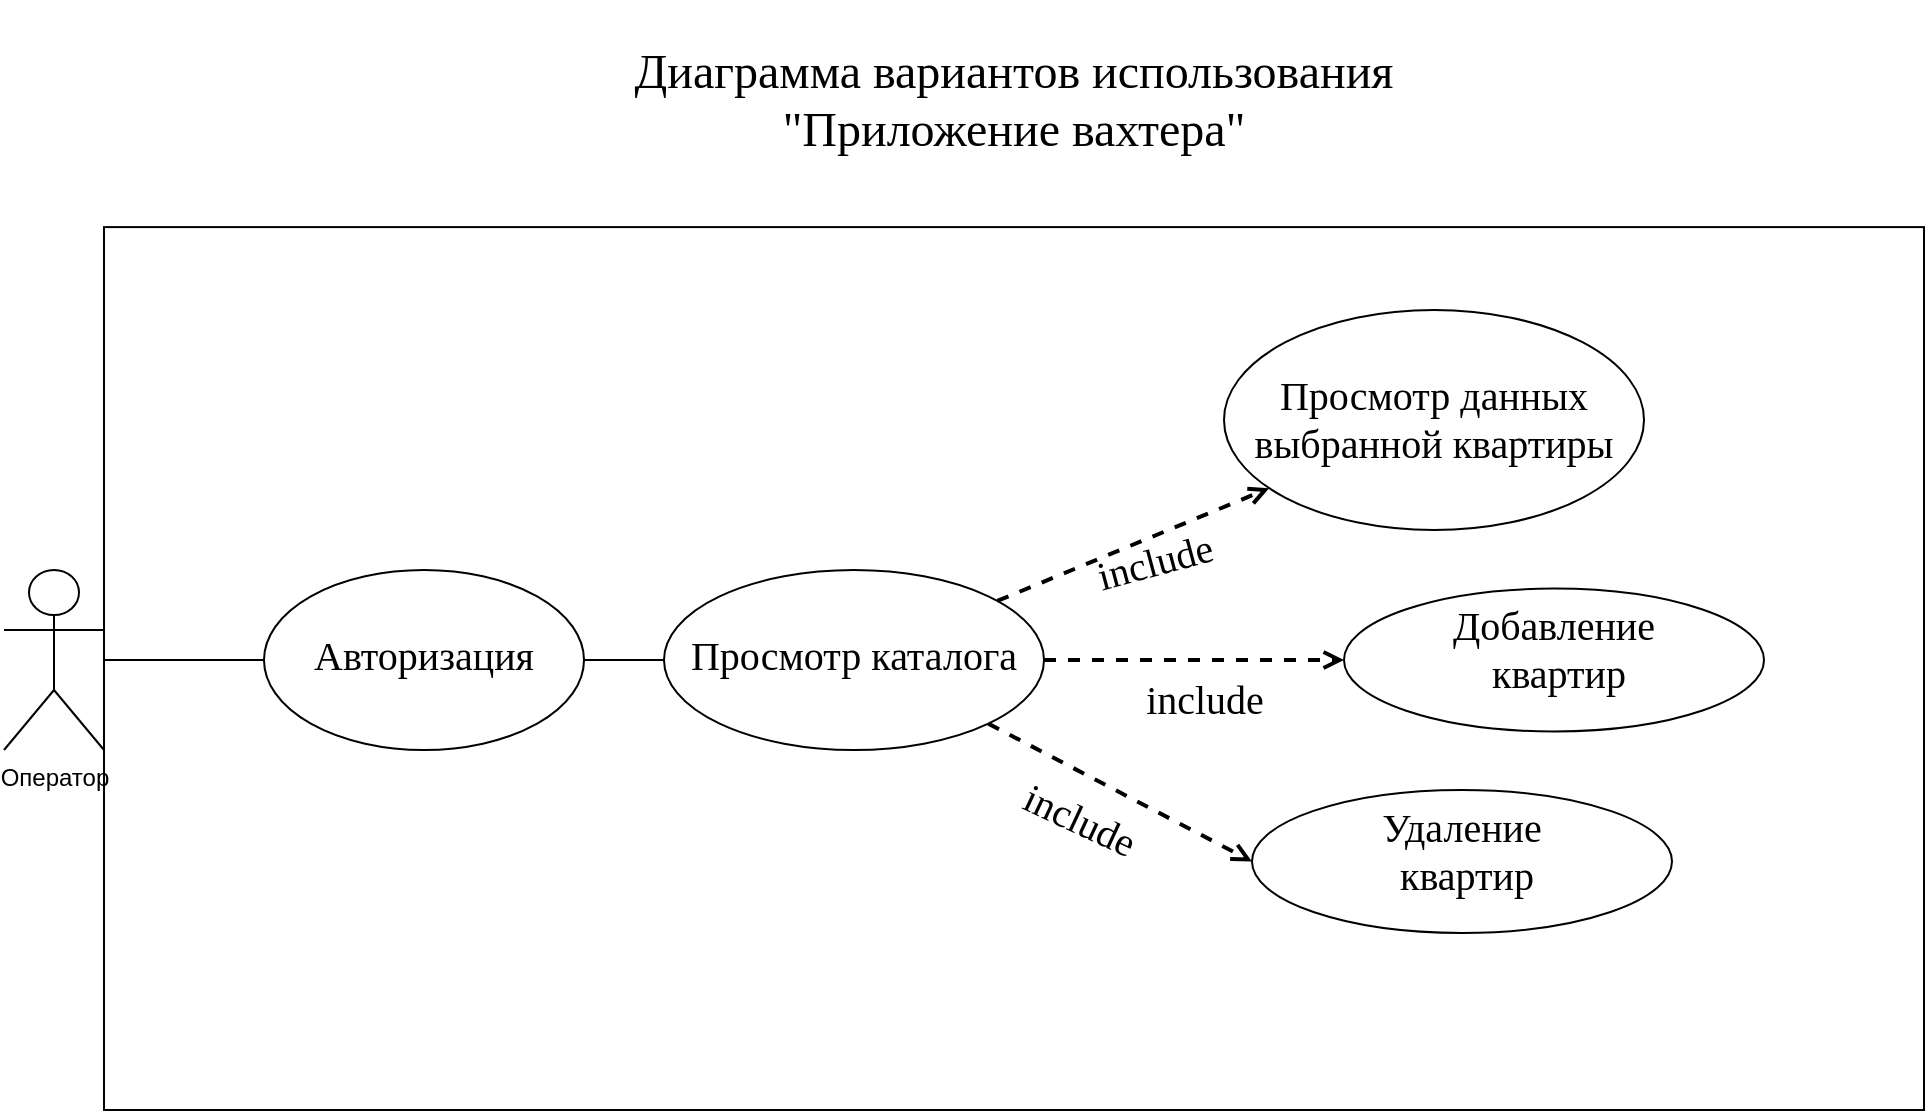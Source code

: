 <mxfile version="17.4.2" type="device"><diagram id="QVQCStM5s0tmDNHI-2_F" name="Page-1"><mxGraphModel dx="1477" dy="946" grid="1" gridSize="10" guides="1" tooltips="1" connect="1" arrows="1" fold="1" page="1" pageScale="1" pageWidth="827" pageHeight="1169" math="0" shadow="0"><root><mxCell id="0"/><mxCell id="1" parent="0"/><mxCell id="uD1To6BgpNhhIoGvWkkk-36" value="" style="rounded=0;whiteSpace=wrap;html=1;fontFamily=Times New Roman;fontSize=20;" vertex="1" parent="1"><mxGeometry x="240" y="598.55" width="910" height="441.45" as="geometry"/></mxCell><mxCell id="uD1To6BgpNhhIoGvWkkk-4" value="" style="edgeStyle=none;rounded=0;orthogonalLoop=1;jettySize=auto;html=1;endArrow=none;endFill=0;" edge="1" parent="1" source="uD1To6BgpNhhIoGvWkkk-2" target="uD1To6BgpNhhIoGvWkkk-3"><mxGeometry relative="1" as="geometry"/></mxCell><mxCell id="uD1To6BgpNhhIoGvWkkk-2" value="Оператор" style="shape=umlActor;verticalLabelPosition=bottom;verticalAlign=top;html=1;outlineConnect=0;" vertex="1" parent="1"><mxGeometry x="190" y="770" width="50" height="90" as="geometry"/></mxCell><mxCell id="uD1To6BgpNhhIoGvWkkk-9" style="edgeStyle=none;rounded=0;orthogonalLoop=1;jettySize=auto;html=1;entryX=0;entryY=0.5;entryDx=0;entryDy=0;fontFamily=Times New Roman;fontSize=20;endArrow=none;endFill=0;" edge="1" parent="1" source="uD1To6BgpNhhIoGvWkkk-3" target="uD1To6BgpNhhIoGvWkkk-6"><mxGeometry relative="1" as="geometry"/></mxCell><mxCell id="uD1To6BgpNhhIoGvWkkk-3" value="&lt;font face=&quot;Times New Roman&quot; style=&quot;font-size: 20px&quot;&gt;&lt;br&gt;Авторизация&lt;/font&gt;" style="ellipse;whiteSpace=wrap;html=1;verticalAlign=top;" vertex="1" parent="1"><mxGeometry x="320" y="770" width="160" height="90" as="geometry"/></mxCell><mxCell id="uD1To6BgpNhhIoGvWkkk-6" value="&lt;font face=&quot;Times New Roman&quot; style=&quot;font-size: 20px&quot;&gt;&lt;br&gt;Просмотр каталога&lt;br&gt;&lt;/font&gt;" style="ellipse;whiteSpace=wrap;html=1;verticalAlign=top;" vertex="1" parent="1"><mxGeometry x="520" y="770" width="190" height="90" as="geometry"/></mxCell><mxCell id="uD1To6BgpNhhIoGvWkkk-10" value="&lt;font face=&quot;Times New Roman&quot; style=&quot;font-size: 20px&quot;&gt;&lt;br&gt;Просмотр данных выбранной квартиры&lt;br&gt;&lt;/font&gt;" style="ellipse;whiteSpace=wrap;html=1;verticalAlign=top;" vertex="1" parent="1"><mxGeometry x="800" y="640" width="210" height="110" as="geometry"/></mxCell><mxCell id="uD1To6BgpNhhIoGvWkkk-15" value="" style="group;rotation=0;" vertex="1" connectable="0" parent="1"><mxGeometry x="727.31" y="741.452" width="75.379" height="47.095" as="geometry"/></mxCell><mxCell id="uD1To6BgpNhhIoGvWkkk-11" value="" style="edgeStyle=none;rounded=0;orthogonalLoop=1;jettySize=auto;html=1;fontFamily=Times New Roman;fontSize=20;endArrow=open;endFill=0;dashed=1;strokeWidth=2;" edge="1" parent="uD1To6BgpNhhIoGvWkkk-15" source="uD1To6BgpNhhIoGvWkkk-6" target="uD1To6BgpNhhIoGvWkkk-10"><mxGeometry relative="1" as="geometry"/></mxCell><mxCell id="uD1To6BgpNhhIoGvWkkk-12" value="include" style="text;html=1;align=center;verticalAlign=middle;resizable=0;points=[];autosize=1;strokeColor=none;fillColor=none;fontSize=20;fontFamily=Times New Roman;rotation=-15;" vertex="1" parent="uD1To6BgpNhhIoGvWkkk-15"><mxGeometry x="3" y="9" width="70" height="30" as="geometry"/></mxCell><mxCell id="uD1To6BgpNhhIoGvWkkk-26" value="&lt;font face=&quot;Times New Roman&quot; style=&quot;font-size: 20px&quot;&gt;Добавление&lt;br&gt;&amp;nbsp;квартир&lt;br&gt;&lt;/font&gt;" style="ellipse;whiteSpace=wrap;html=1;verticalAlign=top;" vertex="1" parent="1"><mxGeometry x="860" y="779.28" width="210" height="71.45" as="geometry"/></mxCell><mxCell id="uD1To6BgpNhhIoGvWkkk-27" value="" style="group;rotation=15;" vertex="1" connectable="0" parent="1"><mxGeometry x="751.62" y="810.002" width="75.379" height="47.095" as="geometry"/></mxCell><mxCell id="uD1To6BgpNhhIoGvWkkk-28" value="" style="edgeStyle=none;rounded=0;orthogonalLoop=1;jettySize=auto;html=1;fontFamily=Times New Roman;fontSize=20;endArrow=open;endFill=0;dashed=1;strokeWidth=2;" edge="1" parent="uD1To6BgpNhhIoGvWkkk-27" target="uD1To6BgpNhhIoGvWkkk-26"><mxGeometry relative="1" as="geometry"/></mxCell><mxCell id="uD1To6BgpNhhIoGvWkkk-29" value="include" style="text;html=1;align=center;verticalAlign=middle;resizable=0;points=[];autosize=1;strokeColor=none;fillColor=none;fontSize=20;fontFamily=Times New Roman;rotation=0;" vertex="1" parent="uD1To6BgpNhhIoGvWkkk-27"><mxGeometry x="3" y="9" width="70" height="30" as="geometry"/></mxCell><mxCell id="uD1To6BgpNhhIoGvWkkk-30" value="" style="edgeStyle=none;rounded=0;orthogonalLoop=1;jettySize=auto;html=1;fontFamily=Times New Roman;fontSize=20;endArrow=open;endFill=0;dashed=1;strokeWidth=2;entryX=0;entryY=0.5;entryDx=0;entryDy=0;exitX=1;exitY=0.5;exitDx=0;exitDy=0;" edge="1" parent="1" source="uD1To6BgpNhhIoGvWkkk-6" target="uD1To6BgpNhhIoGvWkkk-26"><mxGeometry relative="1" as="geometry"><mxPoint x="696.796" y="795.531" as="sourcePoint"/><mxPoint x="832.691" y="739.149" as="targetPoint"/></mxGeometry></mxCell><mxCell id="uD1To6BgpNhhIoGvWkkk-31" value="&lt;font face=&quot;Times New Roman&quot; style=&quot;font-size: 20px&quot;&gt;Удаление&lt;br&gt;&amp;nbsp;квартир&lt;br&gt;&lt;/font&gt;" style="ellipse;whiteSpace=wrap;html=1;verticalAlign=top;" vertex="1" parent="1"><mxGeometry x="814" y="880" width="210" height="71.45" as="geometry"/></mxCell><mxCell id="uD1To6BgpNhhIoGvWkkk-32" value="" style="edgeStyle=none;rounded=0;orthogonalLoop=1;jettySize=auto;html=1;fontFamily=Times New Roman;fontSize=20;endArrow=open;endFill=0;dashed=1;strokeWidth=2;entryX=0;entryY=0.5;entryDx=0;entryDy=0;exitX=1;exitY=1;exitDx=0;exitDy=0;" edge="1" parent="1" target="uD1To6BgpNhhIoGvWkkk-31" source="uD1To6BgpNhhIoGvWkkk-6"><mxGeometry relative="1" as="geometry"><mxPoint x="664" y="986.45" as="sourcePoint"/><mxPoint x="786.691" y="910.599" as="targetPoint"/></mxGeometry></mxCell><mxCell id="uD1To6BgpNhhIoGvWkkk-33" value="" style="group;rotation=40;" vertex="1" connectable="0" parent="1"><mxGeometry x="690.0" y="870.002" width="75.379" height="47.095" as="geometry"/></mxCell><mxCell id="uD1To6BgpNhhIoGvWkkk-34" value="" style="edgeStyle=none;rounded=0;orthogonalLoop=1;jettySize=auto;html=1;fontFamily=Times New Roman;fontSize=20;endArrow=open;endFill=0;dashed=1;strokeWidth=2;" edge="1" parent="uD1To6BgpNhhIoGvWkkk-33"><mxGeometry relative="1" as="geometry"/></mxCell><mxCell id="uD1To6BgpNhhIoGvWkkk-35" value="include" style="text;html=1;align=center;verticalAlign=middle;resizable=0;points=[];autosize=1;strokeColor=none;fillColor=none;fontSize=20;fontFamily=Times New Roman;rotation=25;" vertex="1" parent="uD1To6BgpNhhIoGvWkkk-33"><mxGeometry x="3" y="9" width="70" height="30" as="geometry"/></mxCell><mxCell id="uD1To6BgpNhhIoGvWkkk-37" value="&lt;font style=&quot;font-size: 24px&quot;&gt;Диаграмма вариантов использования &quot;Приложение вахтера&quot;&lt;/font&gt;" style="text;html=1;strokeColor=none;fillColor=none;align=center;verticalAlign=middle;whiteSpace=wrap;rounded=0;fontFamily=Times New Roman;fontSize=20;" vertex="1" parent="1"><mxGeometry x="490" y="485" width="410" height="100" as="geometry"/></mxCell></root></mxGraphModel></diagram></mxfile>